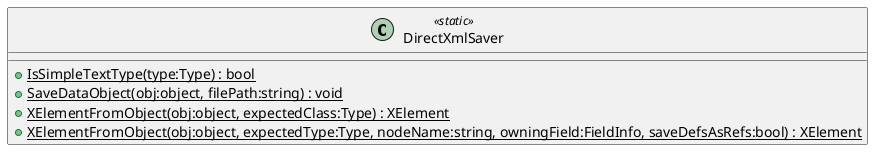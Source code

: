 @startuml
class DirectXmlSaver <<static>> {
    + {static} IsSimpleTextType(type:Type) : bool
    + {static} SaveDataObject(obj:object, filePath:string) : void
    + {static} XElementFromObject(obj:object, expectedClass:Type) : XElement
    + {static} XElementFromObject(obj:object, expectedType:Type, nodeName:string, owningField:FieldInfo, saveDefsAsRefs:bool) : XElement
}
@enduml
